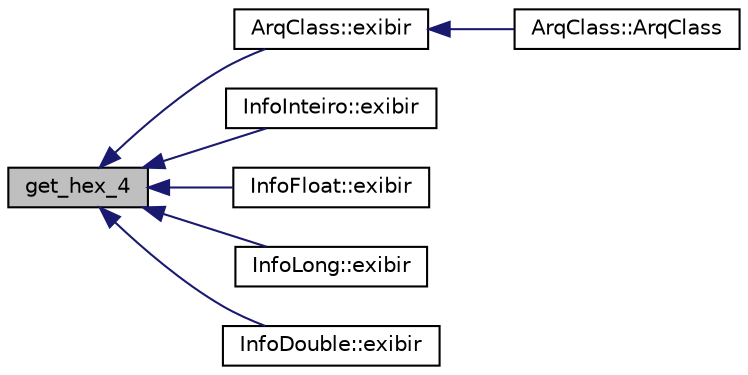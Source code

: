 digraph "get_hex_4"
{
  edge [fontname="Helvetica",fontsize="10",labelfontname="Helvetica",labelfontsize="10"];
  node [fontname="Helvetica",fontsize="10",shape=record];
  rankdir="LR";
  Node19 [label="get_hex_4",height=0.2,width=0.4,color="black", fillcolor="grey75", style="filled", fontcolor="black"];
  Node19 -> Node20 [dir="back",color="midnightblue",fontsize="10",style="solid",fontname="Helvetica"];
  Node20 [label="ArqClass::exibir",height=0.2,width=0.4,color="black", fillcolor="white", style="filled",URL="$class_arq_class.html#a82ac3d62b13a88fe733758686bb0ae13",tooltip="Exibição do arquivo .class na saída padrão. "];
  Node20 -> Node21 [dir="back",color="midnightblue",fontsize="10",style="solid",fontname="Helvetica"];
  Node21 [label="ArqClass::ArqClass",height=0.2,width=0.4,color="black", fillcolor="white", style="filled",URL="$class_arq_class.html#a6ffa9e6cf6fb50c5af4a7e85cc5c09ea"];
  Node19 -> Node22 [dir="back",color="midnightblue",fontsize="10",style="solid",fontname="Helvetica"];
  Node22 [label="InfoInteiro::exibir",height=0.2,width=0.4,color="black", fillcolor="white", style="filled",URL="$class_info_inteiro.html#abd932e2825e4bd8548bb771e37887a8f",tooltip="Exibição dos dados da <<CONSTANT_Integer>> na saída padrão com controle de tabulação. "];
  Node19 -> Node23 [dir="back",color="midnightblue",fontsize="10",style="solid",fontname="Helvetica"];
  Node23 [label="InfoFloat::exibir",height=0.2,width=0.4,color="black", fillcolor="white", style="filled",URL="$class_info_float.html#ad15f2ab44249d56070cf478193d05743",tooltip="Exibição dos dados da <<CONSTANT_Float>> na saída padrão com controle de tabulação. "];
  Node19 -> Node24 [dir="back",color="midnightblue",fontsize="10",style="solid",fontname="Helvetica"];
  Node24 [label="InfoLong::exibir",height=0.2,width=0.4,color="black", fillcolor="white", style="filled",URL="$class_info_long.html#af6228a9a80eb2fcf7725b8b6d7c92bc6",tooltip="Exibição dos dados da <<CONSTANT_Long>> na saída padrão com controle de tabulação. "];
  Node19 -> Node25 [dir="back",color="midnightblue",fontsize="10",style="solid",fontname="Helvetica"];
  Node25 [label="InfoDouble::exibir",height=0.2,width=0.4,color="black", fillcolor="white", style="filled",URL="$class_info_double.html#a7bb6d3a96ce59e19a3b015b0d26198ff",tooltip="Exibição dos dados da <<CONSTANT_Double>> na saída padrão com controle de tabulação. "];
}
